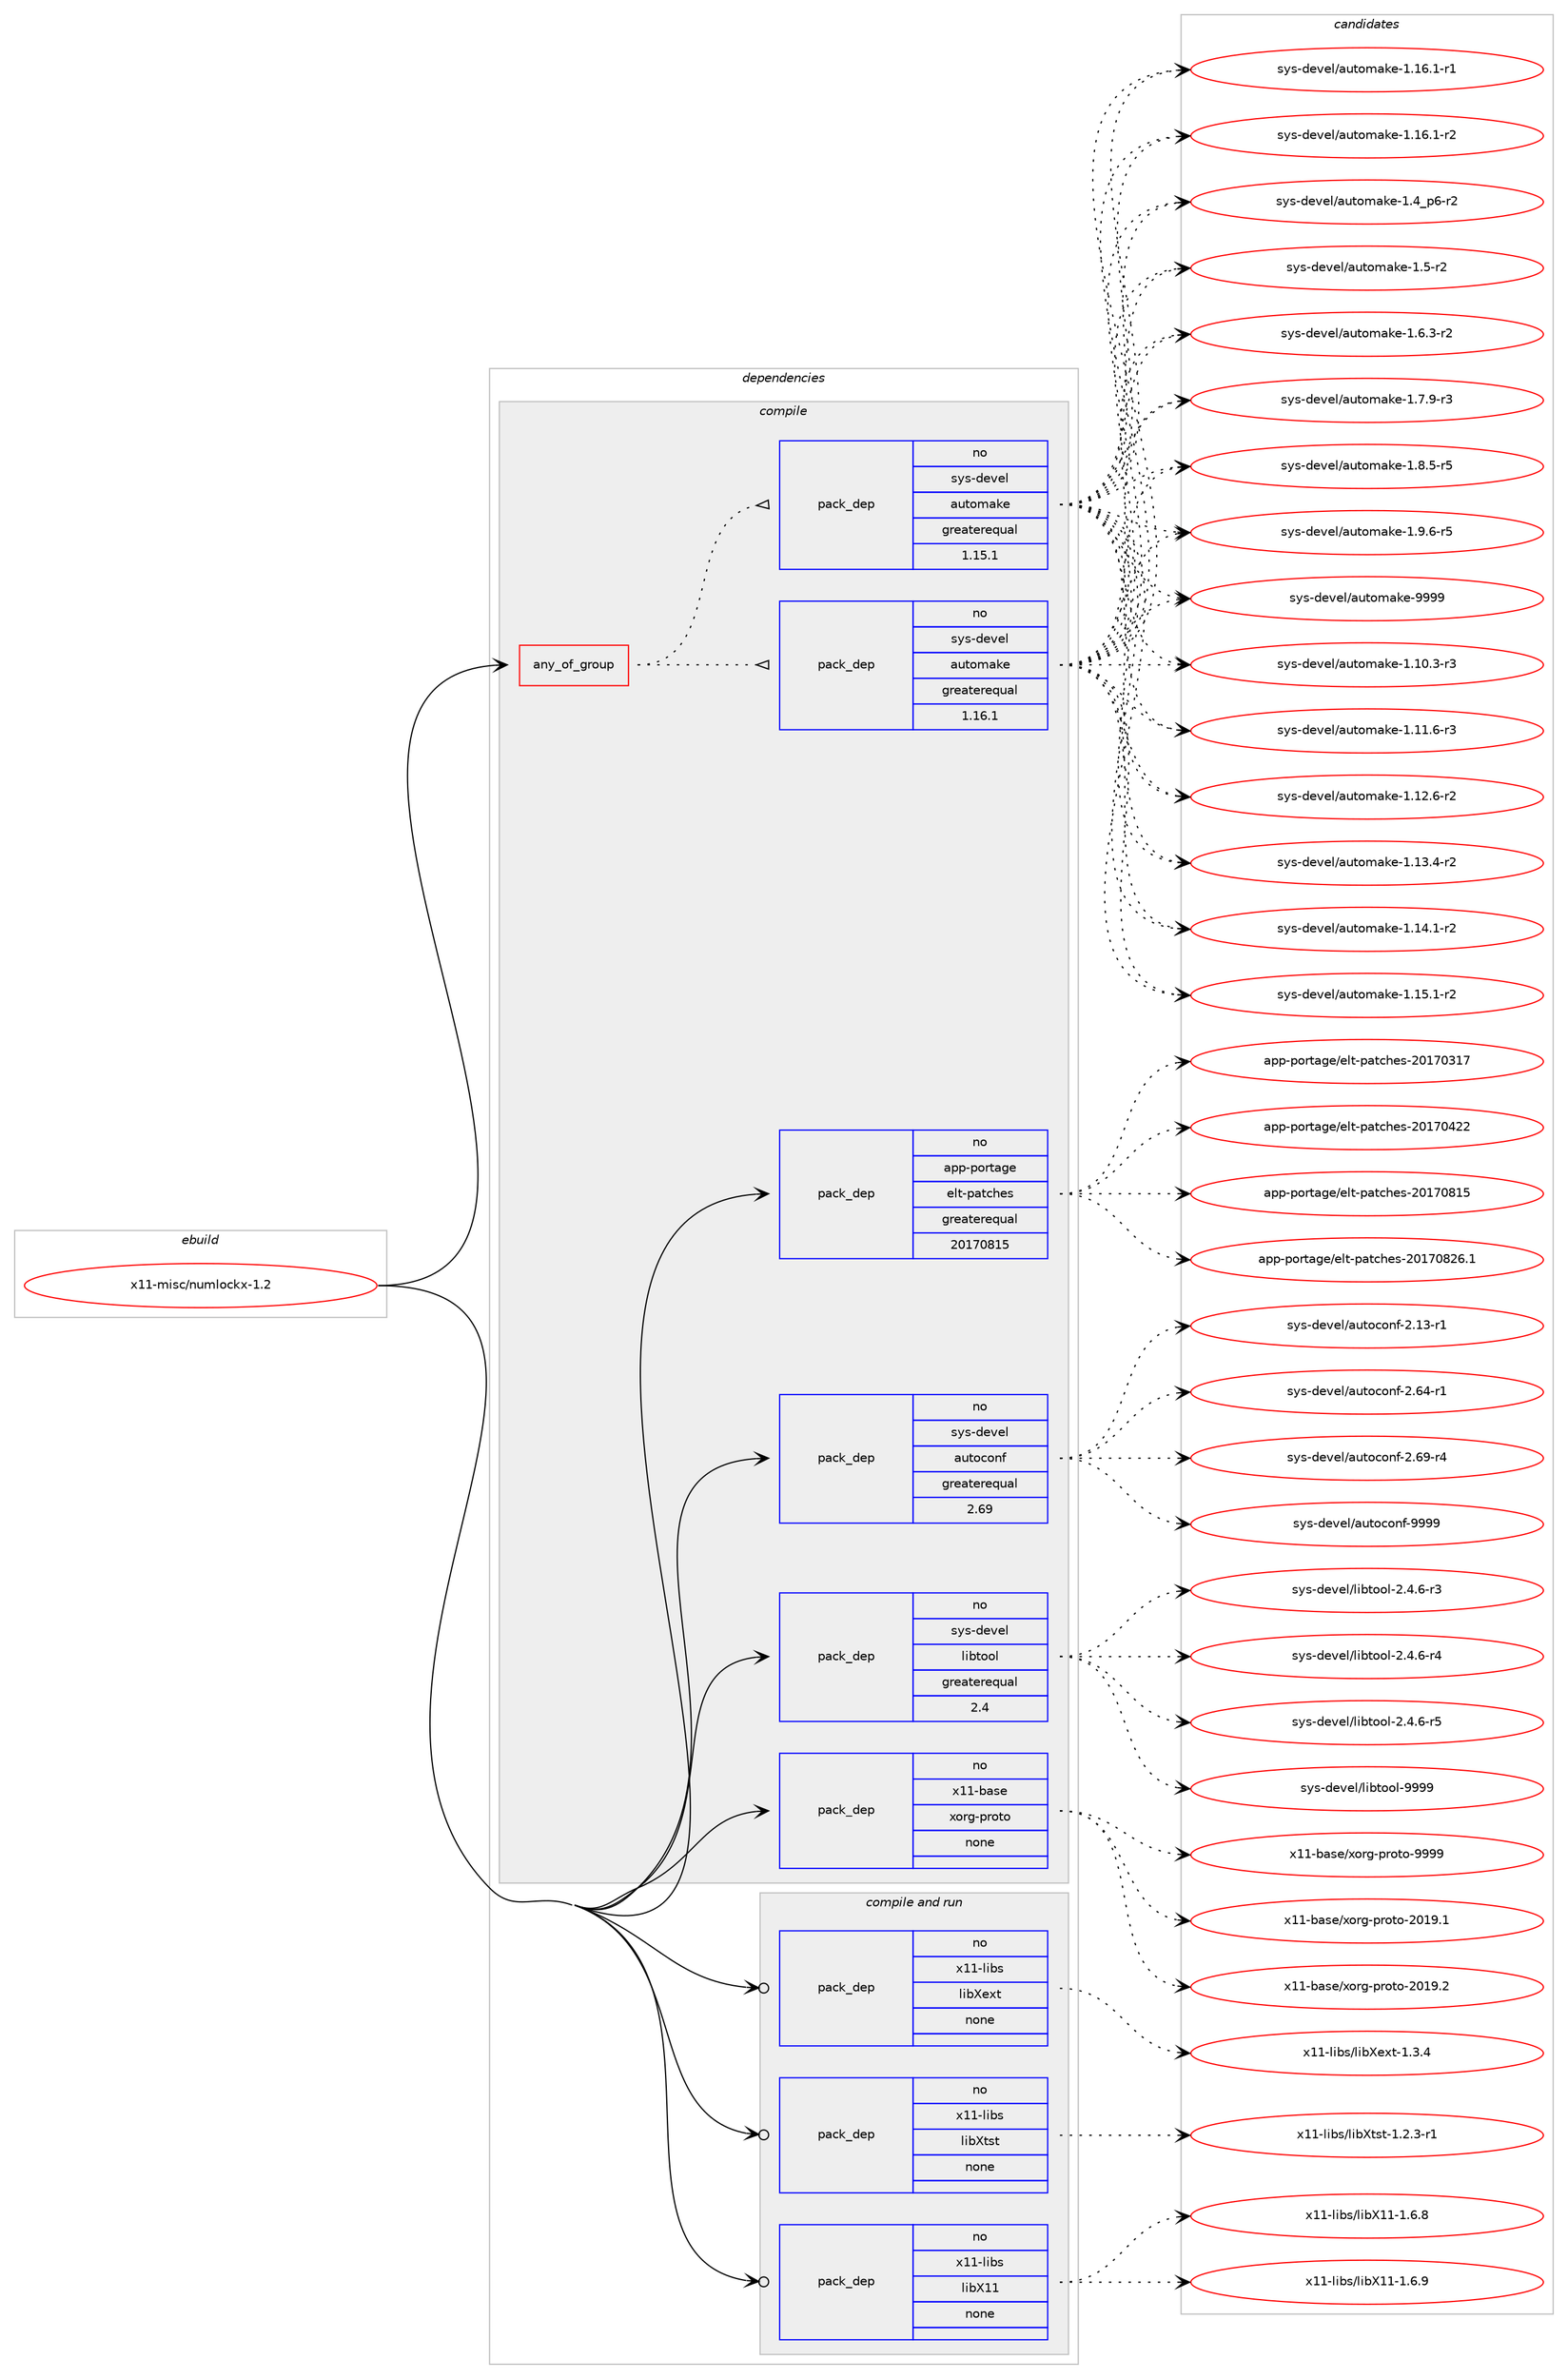digraph prolog {

# *************
# Graph options
# *************

newrank=true;
concentrate=true;
compound=true;
graph [rankdir=LR,fontname=Helvetica,fontsize=10,ranksep=1.5];#, ranksep=2.5, nodesep=0.2];
edge  [arrowhead=vee];
node  [fontname=Helvetica,fontsize=10];

# **********
# The ebuild
# **********

subgraph cluster_leftcol {
color=gray;
rank=same;
label=<<i>ebuild</i>>;
id [label="x11-misc/numlockx-1.2", color=red, width=4, href="../x11-misc/numlockx-1.2.svg"];
}

# ****************
# The dependencies
# ****************

subgraph cluster_midcol {
color=gray;
label=<<i>dependencies</i>>;
subgraph cluster_compile {
fillcolor="#eeeeee";
style=filled;
label=<<i>compile</i>>;
subgraph any16091 {
dependency919829 [label=<<TABLE BORDER="0" CELLBORDER="1" CELLSPACING="0" CELLPADDING="4"><TR><TD CELLPADDING="10">any_of_group</TD></TR></TABLE>>, shape=none, color=red];subgraph pack683296 {
dependency919830 [label=<<TABLE BORDER="0" CELLBORDER="1" CELLSPACING="0" CELLPADDING="4" WIDTH="220"><TR><TD ROWSPAN="6" CELLPADDING="30">pack_dep</TD></TR><TR><TD WIDTH="110">no</TD></TR><TR><TD>sys-devel</TD></TR><TR><TD>automake</TD></TR><TR><TD>greaterequal</TD></TR><TR><TD>1.16.1</TD></TR></TABLE>>, shape=none, color=blue];
}
dependency919829:e -> dependency919830:w [weight=20,style="dotted",arrowhead="oinv"];
subgraph pack683297 {
dependency919831 [label=<<TABLE BORDER="0" CELLBORDER="1" CELLSPACING="0" CELLPADDING="4" WIDTH="220"><TR><TD ROWSPAN="6" CELLPADDING="30">pack_dep</TD></TR><TR><TD WIDTH="110">no</TD></TR><TR><TD>sys-devel</TD></TR><TR><TD>automake</TD></TR><TR><TD>greaterequal</TD></TR><TR><TD>1.15.1</TD></TR></TABLE>>, shape=none, color=blue];
}
dependency919829:e -> dependency919831:w [weight=20,style="dotted",arrowhead="oinv"];
}
id:e -> dependency919829:w [weight=20,style="solid",arrowhead="vee"];
subgraph pack683298 {
dependency919832 [label=<<TABLE BORDER="0" CELLBORDER="1" CELLSPACING="0" CELLPADDING="4" WIDTH="220"><TR><TD ROWSPAN="6" CELLPADDING="30">pack_dep</TD></TR><TR><TD WIDTH="110">no</TD></TR><TR><TD>app-portage</TD></TR><TR><TD>elt-patches</TD></TR><TR><TD>greaterequal</TD></TR><TR><TD>20170815</TD></TR></TABLE>>, shape=none, color=blue];
}
id:e -> dependency919832:w [weight=20,style="solid",arrowhead="vee"];
subgraph pack683299 {
dependency919833 [label=<<TABLE BORDER="0" CELLBORDER="1" CELLSPACING="0" CELLPADDING="4" WIDTH="220"><TR><TD ROWSPAN="6" CELLPADDING="30">pack_dep</TD></TR><TR><TD WIDTH="110">no</TD></TR><TR><TD>sys-devel</TD></TR><TR><TD>autoconf</TD></TR><TR><TD>greaterequal</TD></TR><TR><TD>2.69</TD></TR></TABLE>>, shape=none, color=blue];
}
id:e -> dependency919833:w [weight=20,style="solid",arrowhead="vee"];
subgraph pack683300 {
dependency919834 [label=<<TABLE BORDER="0" CELLBORDER="1" CELLSPACING="0" CELLPADDING="4" WIDTH="220"><TR><TD ROWSPAN="6" CELLPADDING="30">pack_dep</TD></TR><TR><TD WIDTH="110">no</TD></TR><TR><TD>sys-devel</TD></TR><TR><TD>libtool</TD></TR><TR><TD>greaterequal</TD></TR><TR><TD>2.4</TD></TR></TABLE>>, shape=none, color=blue];
}
id:e -> dependency919834:w [weight=20,style="solid",arrowhead="vee"];
subgraph pack683301 {
dependency919835 [label=<<TABLE BORDER="0" CELLBORDER="1" CELLSPACING="0" CELLPADDING="4" WIDTH="220"><TR><TD ROWSPAN="6" CELLPADDING="30">pack_dep</TD></TR><TR><TD WIDTH="110">no</TD></TR><TR><TD>x11-base</TD></TR><TR><TD>xorg-proto</TD></TR><TR><TD>none</TD></TR><TR><TD></TD></TR></TABLE>>, shape=none, color=blue];
}
id:e -> dependency919835:w [weight=20,style="solid",arrowhead="vee"];
}
subgraph cluster_compileandrun {
fillcolor="#eeeeee";
style=filled;
label=<<i>compile and run</i>>;
subgraph pack683302 {
dependency919836 [label=<<TABLE BORDER="0" CELLBORDER="1" CELLSPACING="0" CELLPADDING="4" WIDTH="220"><TR><TD ROWSPAN="6" CELLPADDING="30">pack_dep</TD></TR><TR><TD WIDTH="110">no</TD></TR><TR><TD>x11-libs</TD></TR><TR><TD>libX11</TD></TR><TR><TD>none</TD></TR><TR><TD></TD></TR></TABLE>>, shape=none, color=blue];
}
id:e -> dependency919836:w [weight=20,style="solid",arrowhead="odotvee"];
subgraph pack683303 {
dependency919837 [label=<<TABLE BORDER="0" CELLBORDER="1" CELLSPACING="0" CELLPADDING="4" WIDTH="220"><TR><TD ROWSPAN="6" CELLPADDING="30">pack_dep</TD></TR><TR><TD WIDTH="110">no</TD></TR><TR><TD>x11-libs</TD></TR><TR><TD>libXext</TD></TR><TR><TD>none</TD></TR><TR><TD></TD></TR></TABLE>>, shape=none, color=blue];
}
id:e -> dependency919837:w [weight=20,style="solid",arrowhead="odotvee"];
subgraph pack683304 {
dependency919838 [label=<<TABLE BORDER="0" CELLBORDER="1" CELLSPACING="0" CELLPADDING="4" WIDTH="220"><TR><TD ROWSPAN="6" CELLPADDING="30">pack_dep</TD></TR><TR><TD WIDTH="110">no</TD></TR><TR><TD>x11-libs</TD></TR><TR><TD>libXtst</TD></TR><TR><TD>none</TD></TR><TR><TD></TD></TR></TABLE>>, shape=none, color=blue];
}
id:e -> dependency919838:w [weight=20,style="solid",arrowhead="odotvee"];
}
subgraph cluster_run {
fillcolor="#eeeeee";
style=filled;
label=<<i>run</i>>;
}
}

# **************
# The candidates
# **************

subgraph cluster_choices {
rank=same;
color=gray;
label=<<i>candidates</i>>;

subgraph choice683296 {
color=black;
nodesep=1;
choice11512111545100101118101108479711711611110997107101454946494846514511451 [label="sys-devel/automake-1.10.3-r3", color=red, width=4,href="../sys-devel/automake-1.10.3-r3.svg"];
choice11512111545100101118101108479711711611110997107101454946494946544511451 [label="sys-devel/automake-1.11.6-r3", color=red, width=4,href="../sys-devel/automake-1.11.6-r3.svg"];
choice11512111545100101118101108479711711611110997107101454946495046544511450 [label="sys-devel/automake-1.12.6-r2", color=red, width=4,href="../sys-devel/automake-1.12.6-r2.svg"];
choice11512111545100101118101108479711711611110997107101454946495146524511450 [label="sys-devel/automake-1.13.4-r2", color=red, width=4,href="../sys-devel/automake-1.13.4-r2.svg"];
choice11512111545100101118101108479711711611110997107101454946495246494511450 [label="sys-devel/automake-1.14.1-r2", color=red, width=4,href="../sys-devel/automake-1.14.1-r2.svg"];
choice11512111545100101118101108479711711611110997107101454946495346494511450 [label="sys-devel/automake-1.15.1-r2", color=red, width=4,href="../sys-devel/automake-1.15.1-r2.svg"];
choice11512111545100101118101108479711711611110997107101454946495446494511449 [label="sys-devel/automake-1.16.1-r1", color=red, width=4,href="../sys-devel/automake-1.16.1-r1.svg"];
choice11512111545100101118101108479711711611110997107101454946495446494511450 [label="sys-devel/automake-1.16.1-r2", color=red, width=4,href="../sys-devel/automake-1.16.1-r2.svg"];
choice115121115451001011181011084797117116111109971071014549465295112544511450 [label="sys-devel/automake-1.4_p6-r2", color=red, width=4,href="../sys-devel/automake-1.4_p6-r2.svg"];
choice11512111545100101118101108479711711611110997107101454946534511450 [label="sys-devel/automake-1.5-r2", color=red, width=4,href="../sys-devel/automake-1.5-r2.svg"];
choice115121115451001011181011084797117116111109971071014549465446514511450 [label="sys-devel/automake-1.6.3-r2", color=red, width=4,href="../sys-devel/automake-1.6.3-r2.svg"];
choice115121115451001011181011084797117116111109971071014549465546574511451 [label="sys-devel/automake-1.7.9-r3", color=red, width=4,href="../sys-devel/automake-1.7.9-r3.svg"];
choice115121115451001011181011084797117116111109971071014549465646534511453 [label="sys-devel/automake-1.8.5-r5", color=red, width=4,href="../sys-devel/automake-1.8.5-r5.svg"];
choice115121115451001011181011084797117116111109971071014549465746544511453 [label="sys-devel/automake-1.9.6-r5", color=red, width=4,href="../sys-devel/automake-1.9.6-r5.svg"];
choice115121115451001011181011084797117116111109971071014557575757 [label="sys-devel/automake-9999", color=red, width=4,href="../sys-devel/automake-9999.svg"];
dependency919830:e -> choice11512111545100101118101108479711711611110997107101454946494846514511451:w [style=dotted,weight="100"];
dependency919830:e -> choice11512111545100101118101108479711711611110997107101454946494946544511451:w [style=dotted,weight="100"];
dependency919830:e -> choice11512111545100101118101108479711711611110997107101454946495046544511450:w [style=dotted,weight="100"];
dependency919830:e -> choice11512111545100101118101108479711711611110997107101454946495146524511450:w [style=dotted,weight="100"];
dependency919830:e -> choice11512111545100101118101108479711711611110997107101454946495246494511450:w [style=dotted,weight="100"];
dependency919830:e -> choice11512111545100101118101108479711711611110997107101454946495346494511450:w [style=dotted,weight="100"];
dependency919830:e -> choice11512111545100101118101108479711711611110997107101454946495446494511449:w [style=dotted,weight="100"];
dependency919830:e -> choice11512111545100101118101108479711711611110997107101454946495446494511450:w [style=dotted,weight="100"];
dependency919830:e -> choice115121115451001011181011084797117116111109971071014549465295112544511450:w [style=dotted,weight="100"];
dependency919830:e -> choice11512111545100101118101108479711711611110997107101454946534511450:w [style=dotted,weight="100"];
dependency919830:e -> choice115121115451001011181011084797117116111109971071014549465446514511450:w [style=dotted,weight="100"];
dependency919830:e -> choice115121115451001011181011084797117116111109971071014549465546574511451:w [style=dotted,weight="100"];
dependency919830:e -> choice115121115451001011181011084797117116111109971071014549465646534511453:w [style=dotted,weight="100"];
dependency919830:e -> choice115121115451001011181011084797117116111109971071014549465746544511453:w [style=dotted,weight="100"];
dependency919830:e -> choice115121115451001011181011084797117116111109971071014557575757:w [style=dotted,weight="100"];
}
subgraph choice683297 {
color=black;
nodesep=1;
choice11512111545100101118101108479711711611110997107101454946494846514511451 [label="sys-devel/automake-1.10.3-r3", color=red, width=4,href="../sys-devel/automake-1.10.3-r3.svg"];
choice11512111545100101118101108479711711611110997107101454946494946544511451 [label="sys-devel/automake-1.11.6-r3", color=red, width=4,href="../sys-devel/automake-1.11.6-r3.svg"];
choice11512111545100101118101108479711711611110997107101454946495046544511450 [label="sys-devel/automake-1.12.6-r2", color=red, width=4,href="../sys-devel/automake-1.12.6-r2.svg"];
choice11512111545100101118101108479711711611110997107101454946495146524511450 [label="sys-devel/automake-1.13.4-r2", color=red, width=4,href="../sys-devel/automake-1.13.4-r2.svg"];
choice11512111545100101118101108479711711611110997107101454946495246494511450 [label="sys-devel/automake-1.14.1-r2", color=red, width=4,href="../sys-devel/automake-1.14.1-r2.svg"];
choice11512111545100101118101108479711711611110997107101454946495346494511450 [label="sys-devel/automake-1.15.1-r2", color=red, width=4,href="../sys-devel/automake-1.15.1-r2.svg"];
choice11512111545100101118101108479711711611110997107101454946495446494511449 [label="sys-devel/automake-1.16.1-r1", color=red, width=4,href="../sys-devel/automake-1.16.1-r1.svg"];
choice11512111545100101118101108479711711611110997107101454946495446494511450 [label="sys-devel/automake-1.16.1-r2", color=red, width=4,href="../sys-devel/automake-1.16.1-r2.svg"];
choice115121115451001011181011084797117116111109971071014549465295112544511450 [label="sys-devel/automake-1.4_p6-r2", color=red, width=4,href="../sys-devel/automake-1.4_p6-r2.svg"];
choice11512111545100101118101108479711711611110997107101454946534511450 [label="sys-devel/automake-1.5-r2", color=red, width=4,href="../sys-devel/automake-1.5-r2.svg"];
choice115121115451001011181011084797117116111109971071014549465446514511450 [label="sys-devel/automake-1.6.3-r2", color=red, width=4,href="../sys-devel/automake-1.6.3-r2.svg"];
choice115121115451001011181011084797117116111109971071014549465546574511451 [label="sys-devel/automake-1.7.9-r3", color=red, width=4,href="../sys-devel/automake-1.7.9-r3.svg"];
choice115121115451001011181011084797117116111109971071014549465646534511453 [label="sys-devel/automake-1.8.5-r5", color=red, width=4,href="../sys-devel/automake-1.8.5-r5.svg"];
choice115121115451001011181011084797117116111109971071014549465746544511453 [label="sys-devel/automake-1.9.6-r5", color=red, width=4,href="../sys-devel/automake-1.9.6-r5.svg"];
choice115121115451001011181011084797117116111109971071014557575757 [label="sys-devel/automake-9999", color=red, width=4,href="../sys-devel/automake-9999.svg"];
dependency919831:e -> choice11512111545100101118101108479711711611110997107101454946494846514511451:w [style=dotted,weight="100"];
dependency919831:e -> choice11512111545100101118101108479711711611110997107101454946494946544511451:w [style=dotted,weight="100"];
dependency919831:e -> choice11512111545100101118101108479711711611110997107101454946495046544511450:w [style=dotted,weight="100"];
dependency919831:e -> choice11512111545100101118101108479711711611110997107101454946495146524511450:w [style=dotted,weight="100"];
dependency919831:e -> choice11512111545100101118101108479711711611110997107101454946495246494511450:w [style=dotted,weight="100"];
dependency919831:e -> choice11512111545100101118101108479711711611110997107101454946495346494511450:w [style=dotted,weight="100"];
dependency919831:e -> choice11512111545100101118101108479711711611110997107101454946495446494511449:w [style=dotted,weight="100"];
dependency919831:e -> choice11512111545100101118101108479711711611110997107101454946495446494511450:w [style=dotted,weight="100"];
dependency919831:e -> choice115121115451001011181011084797117116111109971071014549465295112544511450:w [style=dotted,weight="100"];
dependency919831:e -> choice11512111545100101118101108479711711611110997107101454946534511450:w [style=dotted,weight="100"];
dependency919831:e -> choice115121115451001011181011084797117116111109971071014549465446514511450:w [style=dotted,weight="100"];
dependency919831:e -> choice115121115451001011181011084797117116111109971071014549465546574511451:w [style=dotted,weight="100"];
dependency919831:e -> choice115121115451001011181011084797117116111109971071014549465646534511453:w [style=dotted,weight="100"];
dependency919831:e -> choice115121115451001011181011084797117116111109971071014549465746544511453:w [style=dotted,weight="100"];
dependency919831:e -> choice115121115451001011181011084797117116111109971071014557575757:w [style=dotted,weight="100"];
}
subgraph choice683298 {
color=black;
nodesep=1;
choice97112112451121111141169710310147101108116451129711699104101115455048495548514955 [label="app-portage/elt-patches-20170317", color=red, width=4,href="../app-portage/elt-patches-20170317.svg"];
choice97112112451121111141169710310147101108116451129711699104101115455048495548525050 [label="app-portage/elt-patches-20170422", color=red, width=4,href="../app-portage/elt-patches-20170422.svg"];
choice97112112451121111141169710310147101108116451129711699104101115455048495548564953 [label="app-portage/elt-patches-20170815", color=red, width=4,href="../app-portage/elt-patches-20170815.svg"];
choice971121124511211111411697103101471011081164511297116991041011154550484955485650544649 [label="app-portage/elt-patches-20170826.1", color=red, width=4,href="../app-portage/elt-patches-20170826.1.svg"];
dependency919832:e -> choice97112112451121111141169710310147101108116451129711699104101115455048495548514955:w [style=dotted,weight="100"];
dependency919832:e -> choice97112112451121111141169710310147101108116451129711699104101115455048495548525050:w [style=dotted,weight="100"];
dependency919832:e -> choice97112112451121111141169710310147101108116451129711699104101115455048495548564953:w [style=dotted,weight="100"];
dependency919832:e -> choice971121124511211111411697103101471011081164511297116991041011154550484955485650544649:w [style=dotted,weight="100"];
}
subgraph choice683299 {
color=black;
nodesep=1;
choice1151211154510010111810110847971171161119911111010245504649514511449 [label="sys-devel/autoconf-2.13-r1", color=red, width=4,href="../sys-devel/autoconf-2.13-r1.svg"];
choice1151211154510010111810110847971171161119911111010245504654524511449 [label="sys-devel/autoconf-2.64-r1", color=red, width=4,href="../sys-devel/autoconf-2.64-r1.svg"];
choice1151211154510010111810110847971171161119911111010245504654574511452 [label="sys-devel/autoconf-2.69-r4", color=red, width=4,href="../sys-devel/autoconf-2.69-r4.svg"];
choice115121115451001011181011084797117116111991111101024557575757 [label="sys-devel/autoconf-9999", color=red, width=4,href="../sys-devel/autoconf-9999.svg"];
dependency919833:e -> choice1151211154510010111810110847971171161119911111010245504649514511449:w [style=dotted,weight="100"];
dependency919833:e -> choice1151211154510010111810110847971171161119911111010245504654524511449:w [style=dotted,weight="100"];
dependency919833:e -> choice1151211154510010111810110847971171161119911111010245504654574511452:w [style=dotted,weight="100"];
dependency919833:e -> choice115121115451001011181011084797117116111991111101024557575757:w [style=dotted,weight="100"];
}
subgraph choice683300 {
color=black;
nodesep=1;
choice1151211154510010111810110847108105981161111111084550465246544511451 [label="sys-devel/libtool-2.4.6-r3", color=red, width=4,href="../sys-devel/libtool-2.4.6-r3.svg"];
choice1151211154510010111810110847108105981161111111084550465246544511452 [label="sys-devel/libtool-2.4.6-r4", color=red, width=4,href="../sys-devel/libtool-2.4.6-r4.svg"];
choice1151211154510010111810110847108105981161111111084550465246544511453 [label="sys-devel/libtool-2.4.6-r5", color=red, width=4,href="../sys-devel/libtool-2.4.6-r5.svg"];
choice1151211154510010111810110847108105981161111111084557575757 [label="sys-devel/libtool-9999", color=red, width=4,href="../sys-devel/libtool-9999.svg"];
dependency919834:e -> choice1151211154510010111810110847108105981161111111084550465246544511451:w [style=dotted,weight="100"];
dependency919834:e -> choice1151211154510010111810110847108105981161111111084550465246544511452:w [style=dotted,weight="100"];
dependency919834:e -> choice1151211154510010111810110847108105981161111111084550465246544511453:w [style=dotted,weight="100"];
dependency919834:e -> choice1151211154510010111810110847108105981161111111084557575757:w [style=dotted,weight="100"];
}
subgraph choice683301 {
color=black;
nodesep=1;
choice1204949459897115101471201111141034511211411111611145504849574649 [label="x11-base/xorg-proto-2019.1", color=red, width=4,href="../x11-base/xorg-proto-2019.1.svg"];
choice1204949459897115101471201111141034511211411111611145504849574650 [label="x11-base/xorg-proto-2019.2", color=red, width=4,href="../x11-base/xorg-proto-2019.2.svg"];
choice120494945989711510147120111114103451121141111161114557575757 [label="x11-base/xorg-proto-9999", color=red, width=4,href="../x11-base/xorg-proto-9999.svg"];
dependency919835:e -> choice1204949459897115101471201111141034511211411111611145504849574649:w [style=dotted,weight="100"];
dependency919835:e -> choice1204949459897115101471201111141034511211411111611145504849574650:w [style=dotted,weight="100"];
dependency919835:e -> choice120494945989711510147120111114103451121141111161114557575757:w [style=dotted,weight="100"];
}
subgraph choice683302 {
color=black;
nodesep=1;
choice120494945108105981154710810598884949454946544656 [label="x11-libs/libX11-1.6.8", color=red, width=4,href="../x11-libs/libX11-1.6.8.svg"];
choice120494945108105981154710810598884949454946544657 [label="x11-libs/libX11-1.6.9", color=red, width=4,href="../x11-libs/libX11-1.6.9.svg"];
dependency919836:e -> choice120494945108105981154710810598884949454946544656:w [style=dotted,weight="100"];
dependency919836:e -> choice120494945108105981154710810598884949454946544657:w [style=dotted,weight="100"];
}
subgraph choice683303 {
color=black;
nodesep=1;
choice12049494510810598115471081059888101120116454946514652 [label="x11-libs/libXext-1.3.4", color=red, width=4,href="../x11-libs/libXext-1.3.4.svg"];
dependency919837:e -> choice12049494510810598115471081059888101120116454946514652:w [style=dotted,weight="100"];
}
subgraph choice683304 {
color=black;
nodesep=1;
choice120494945108105981154710810598881161151164549465046514511449 [label="x11-libs/libXtst-1.2.3-r1", color=red, width=4,href="../x11-libs/libXtst-1.2.3-r1.svg"];
dependency919838:e -> choice120494945108105981154710810598881161151164549465046514511449:w [style=dotted,weight="100"];
}
}

}
